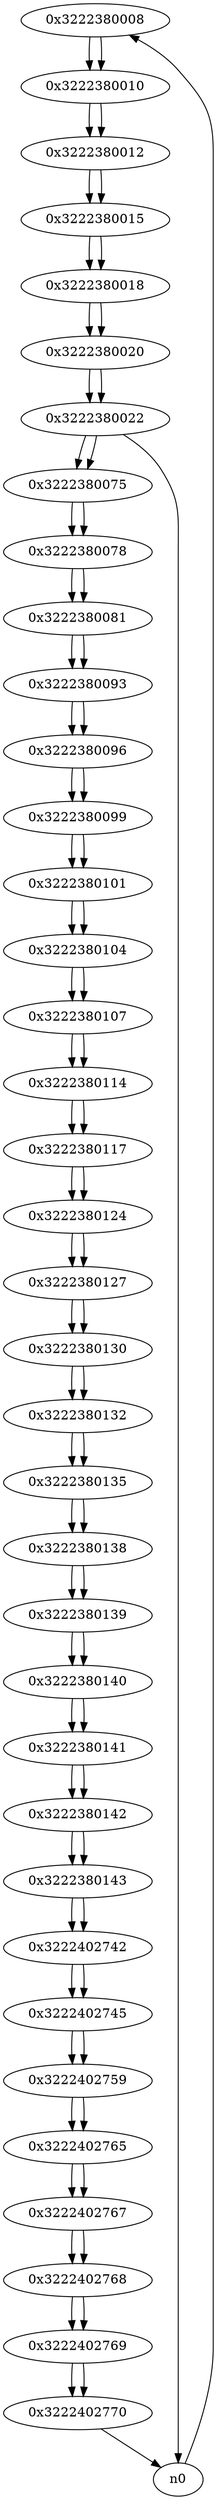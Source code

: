 digraph G{
/* nodes */
  n1 [label="0x3222380008"]
  n2 [label="0x3222380010"]
  n3 [label="0x3222380012"]
  n4 [label="0x3222380015"]
  n5 [label="0x3222380018"]
  n6 [label="0x3222380020"]
  n7 [label="0x3222380022"]
  n8 [label="0x3222380075"]
  n9 [label="0x3222380078"]
  n10 [label="0x3222380081"]
  n11 [label="0x3222380093"]
  n12 [label="0x3222380096"]
  n13 [label="0x3222380099"]
  n14 [label="0x3222380101"]
  n15 [label="0x3222380104"]
  n16 [label="0x3222380107"]
  n17 [label="0x3222380114"]
  n18 [label="0x3222380117"]
  n19 [label="0x3222380124"]
  n20 [label="0x3222380127"]
  n21 [label="0x3222380130"]
  n22 [label="0x3222380132"]
  n23 [label="0x3222380135"]
  n24 [label="0x3222380138"]
  n25 [label="0x3222380139"]
  n26 [label="0x3222380140"]
  n27 [label="0x3222380141"]
  n28 [label="0x3222380142"]
  n29 [label="0x3222380143"]
  n30 [label="0x3222402742"]
  n31 [label="0x3222402745"]
  n32 [label="0x3222402759"]
  n33 [label="0x3222402765"]
  n34 [label="0x3222402767"]
  n35 [label="0x3222402768"]
  n36 [label="0x3222402769"]
  n37 [label="0x3222402770"]
/* edges */
n1 -> n2;
n0 -> n1;
n2 -> n3;
n1 -> n2;
n3 -> n4;
n2 -> n3;
n4 -> n5;
n3 -> n4;
n5 -> n6;
n4 -> n5;
n6 -> n7;
n5 -> n6;
n7 -> n8;
n7 -> n0;
n6 -> n7;
n8 -> n9;
n7 -> n8;
n9 -> n10;
n8 -> n9;
n10 -> n11;
n9 -> n10;
n11 -> n12;
n10 -> n11;
n12 -> n13;
n11 -> n12;
n13 -> n14;
n12 -> n13;
n14 -> n15;
n13 -> n14;
n15 -> n16;
n14 -> n15;
n16 -> n17;
n15 -> n16;
n17 -> n18;
n16 -> n17;
n18 -> n19;
n17 -> n18;
n19 -> n20;
n18 -> n19;
n20 -> n21;
n19 -> n20;
n21 -> n22;
n20 -> n21;
n22 -> n23;
n21 -> n22;
n23 -> n24;
n22 -> n23;
n24 -> n25;
n23 -> n24;
n25 -> n26;
n24 -> n25;
n26 -> n27;
n25 -> n26;
n27 -> n28;
n26 -> n27;
n28 -> n29;
n27 -> n28;
n29 -> n30;
n28 -> n29;
n30 -> n31;
n29 -> n30;
n31 -> n32;
n30 -> n31;
n32 -> n33;
n31 -> n32;
n33 -> n34;
n32 -> n33;
n34 -> n35;
n33 -> n34;
n35 -> n36;
n34 -> n35;
n36 -> n37;
n35 -> n36;
n37 -> n0;
n36 -> n37;
}
